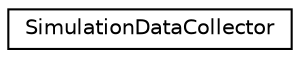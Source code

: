digraph "Graphical Class Hierarchy"
{
 // LATEX_PDF_SIZE
  edge [fontname="Helvetica",fontsize="10",labelfontname="Helvetica",labelfontsize="10"];
  node [fontname="Helvetica",fontsize="10",shape=record];
  rankdir="LR";
  Node0 [label="SimulationDataCollector",height=0.2,width=0.4,color="black", fillcolor="white", style="filled",URL="$classSimulationDataCollector.html",tooltip=" "];
}
